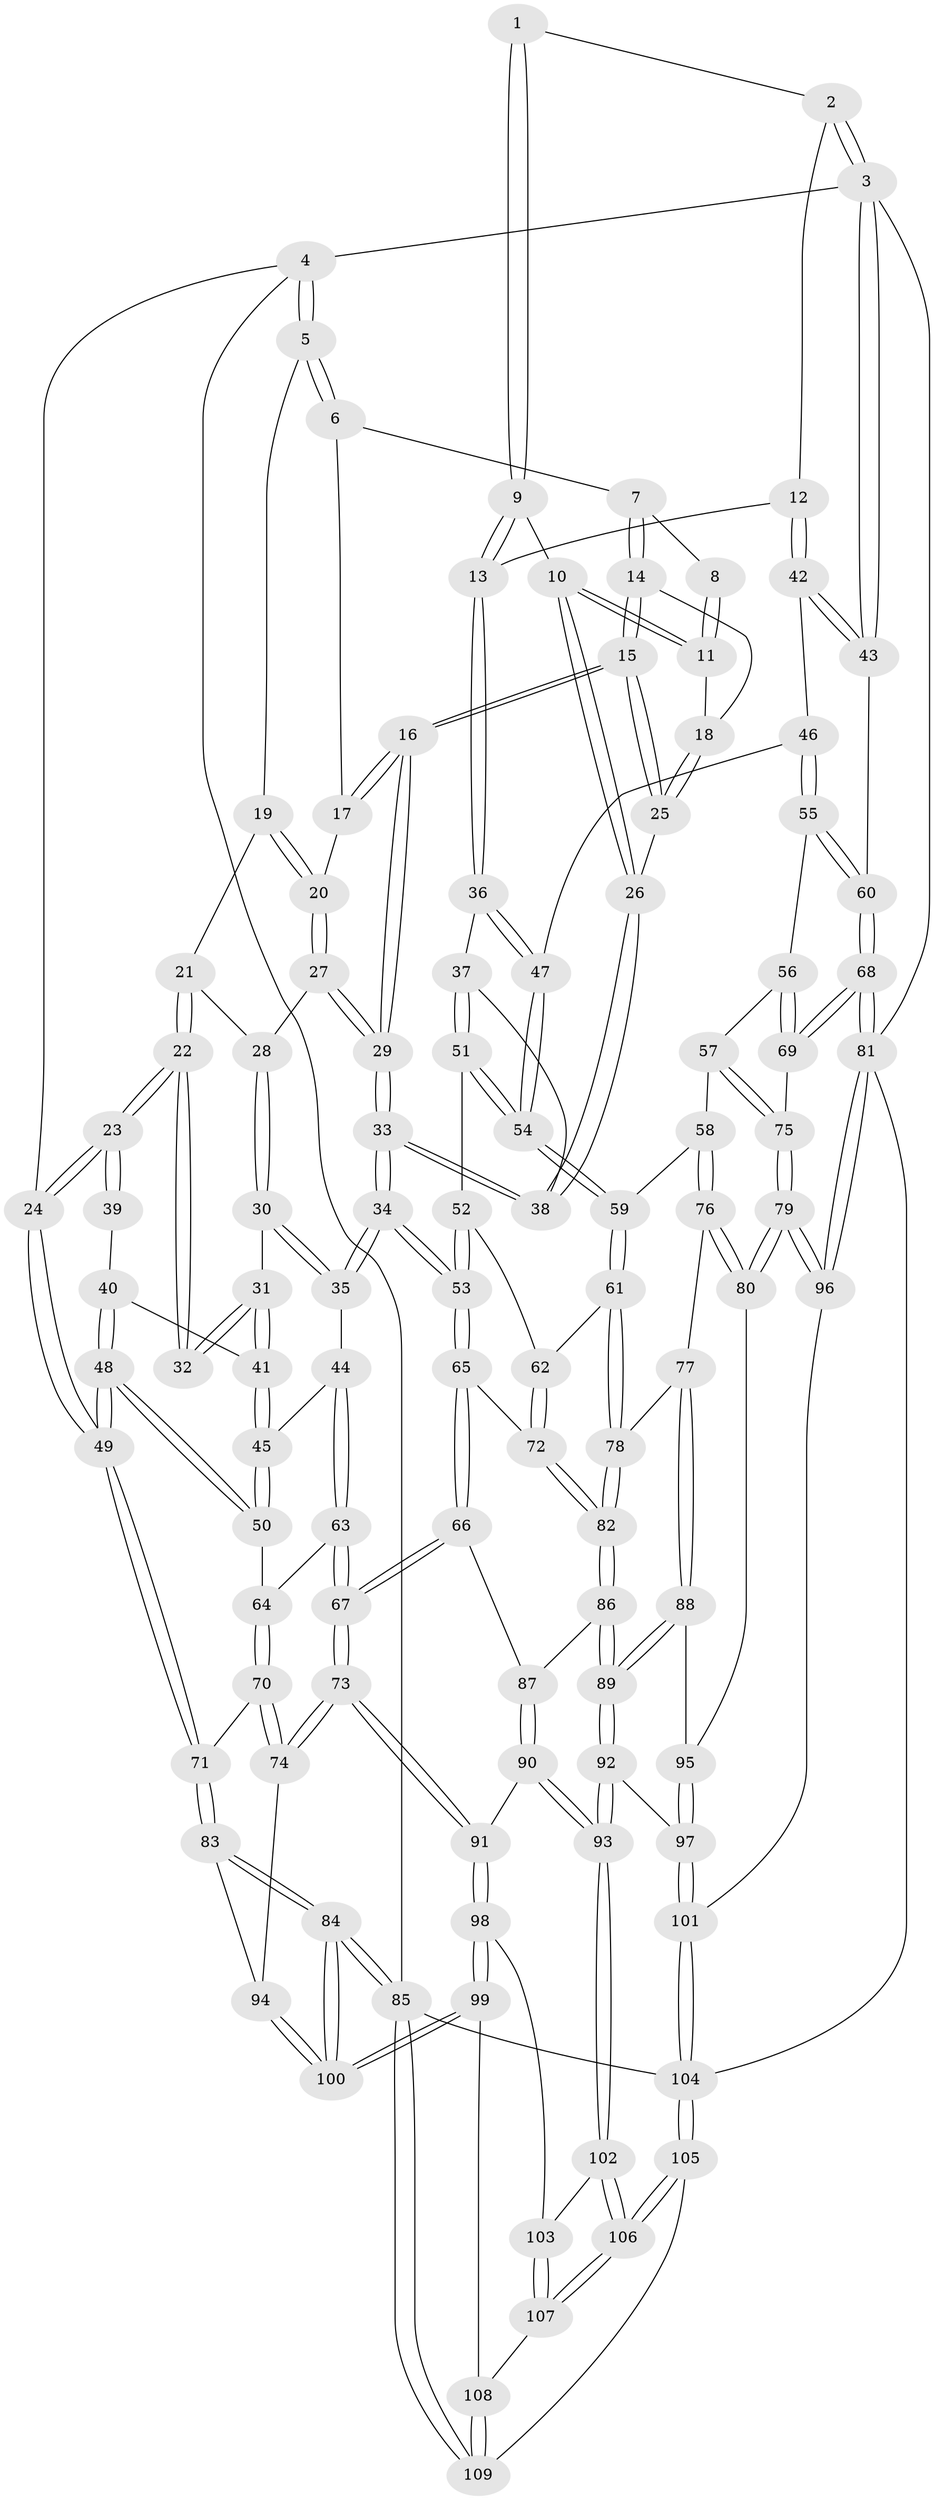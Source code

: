 // Generated by graph-tools (version 1.1) at 2025/11/02/27/25 16:11:52]
// undirected, 109 vertices, 269 edges
graph export_dot {
graph [start="1"]
  node [color=gray90,style=filled];
  1 [pos="+0.5643213309763573+0"];
  2 [pos="+0.7456181170654046+0"];
  3 [pos="+1+0"];
  4 [pos="+0+0"];
  5 [pos="+0+0"];
  6 [pos="+0.33772796018550066+0"];
  7 [pos="+0.45523091144123545+0"];
  8 [pos="+0.47807473917390303+0"];
  9 [pos="+0.64490476632841+0.13095670985340596"];
  10 [pos="+0.6390046436539443+0.13506520021336568"];
  11 [pos="+0.5174365135632735+0.12890210249521203"];
  12 [pos="+0.7969422692294496+0.16466773051699743"];
  13 [pos="+0.7517507412368396+0.1904090470521679"];
  14 [pos="+0.4459345221776502+0"];
  15 [pos="+0.39491090519471506+0.19390959493311052"];
  16 [pos="+0.3708452898361662+0.2146048146204239"];
  17 [pos="+0.28323163903741855+0"];
  18 [pos="+0.49180163543037553+0.13209628308884822"];
  19 [pos="+0.08358609213006546+0.021564655779199682"];
  20 [pos="+0.19135103548388138+0.09893861150991694"];
  21 [pos="+0.04304532663415551+0.12588635537484952"];
  22 [pos="+0+0.15009198616721348"];
  23 [pos="+0+0.15186184297893585"];
  24 [pos="+0+0.14552803993153549"];
  25 [pos="+0.457207269969658+0.17936206826489778"];
  26 [pos="+0.5641333175314266+0.21726456002579272"];
  27 [pos="+0.18923838608906685+0.10716399316983474"];
  28 [pos="+0.17642197423796258+0.12050305339236378"];
  29 [pos="+0.36425459631352886+0.2249502692959881"];
  30 [pos="+0.1600564816655722+0.23602222510035176"];
  31 [pos="+0.13918744032188043+0.2438196131148264"];
  32 [pos="+0.06043360693658387+0.2106753616928722"];
  33 [pos="+0.3532689314454961+0.33421949912819"];
  34 [pos="+0.3420364540158028+0.3598942371784941"];
  35 [pos="+0.2951687574053467+0.362404578465075"];
  36 [pos="+0.7480385205818916+0.29985762123530363"];
  37 [pos="+0.5824874749919183+0.3063469584788899"];
  38 [pos="+0.5553860162331777+0.26648465512190345"];
  39 [pos="+0.06312234842152598+0.26893454212911827"];
  40 [pos="+0.09435906151036612+0.2894144547223931"];
  41 [pos="+0.09809934250100162+0.2869506540514333"];
  42 [pos="+1+0.11860560740952165"];
  43 [pos="+1+0.037294292213823625"];
  44 [pos="+0.2579203152841105+0.38416944062980785"];
  45 [pos="+0.1822238137287829+0.3884537602107421"];
  46 [pos="+0.8308541065073852+0.3592800748609187"];
  47 [pos="+0.7563464811151098+0.32378608610034937"];
  48 [pos="+0.008791903706194364+0.4117488029247907"];
  49 [pos="+0+0.40456737793194625"];
  50 [pos="+0.02758648730294662+0.41920263549438247"];
  51 [pos="+0.5684885683273955+0.3961512719790836"];
  52 [pos="+0.5525864833637486+0.40493569542316865"];
  53 [pos="+0.37692885101135065+0.40895554518237837"];
  54 [pos="+0.6873207718084917+0.43084169275358425"];
  55 [pos="+0.8508697903507086+0.3767584513760186"];
  56 [pos="+0.8469943872392026+0.4742811922262694"];
  57 [pos="+0.8164776874558054+0.5147732298823966"];
  58 [pos="+0.8108917314661158+0.5171050057820387"];
  59 [pos="+0.6904068985213703+0.4561995314795591"];
  60 [pos="+1+0.3758223741352221"];
  61 [pos="+0.6509068593856785+0.539393822833526"];
  62 [pos="+0.565149145422759+0.5059672488903133"];
  63 [pos="+0.1878077588362066+0.5193833132759946"];
  64 [pos="+0.04770561524576183+0.44606723704636525"];
  65 [pos="+0.38946235421139463+0.48972434159142014"];
  66 [pos="+0.28280131676316+0.598718804463554"];
  67 [pos="+0.1854938009997427+0.6416611358705134"];
  68 [pos="+1+0.5422956265748018"];
  69 [pos="+1+0.5490308220761237"];
  70 [pos="+0.10876549503448558+0.6225439422674248"];
  71 [pos="+0+0.41840502899559595"];
  72 [pos="+0.45474819288142565+0.5638306428800373"];
  73 [pos="+0.1778080561914015+0.6519700849658681"];
  74 [pos="+0.12906683981205258+0.6522456410848475"];
  75 [pos="+0.9336594879007507+0.6134715589800906"];
  76 [pos="+0.7538519743417798+0.6377951031706158"];
  77 [pos="+0.6618385318634927+0.5907193930749911"];
  78 [pos="+0.6537484962196827+0.5673824848378272"];
  79 [pos="+0.8170261196804235+0.724555069314122"];
  80 [pos="+0.7854892637258918+0.6948942027271073"];
  81 [pos="+1+0.8799731272015104"];
  82 [pos="+0.46169277547460674+0.5844739715289954"];
  83 [pos="+0+0.6807919097246712"];
  84 [pos="+0+1"];
  85 [pos="+0+1"];
  86 [pos="+0.46517669028305225+0.6112476695473044"];
  87 [pos="+0.36624680135948623+0.6656905403859861"];
  88 [pos="+0.5758473457171851+0.6826772008517584"];
  89 [pos="+0.524847748559103+0.7149715799458095"];
  90 [pos="+0.3294962217236992+0.7932925186260109"];
  91 [pos="+0.2546166623700353+0.7861864892737401"];
  92 [pos="+0.5175869854720908+0.7683950651181004"];
  93 [pos="+0.4001049201447125+0.8252837502036161"];
  94 [pos="+0.10602758100590376+0.6656534259896182"];
  95 [pos="+0.6936823926304034+0.7159252691645757"];
  96 [pos="+0.8319676473063877+0.8061011574069573"];
  97 [pos="+0.581327961904803+0.820152332673884"];
  98 [pos="+0.21444807029356008+0.8436690187864143"];
  99 [pos="+0.17278775640138153+0.8859245622241124"];
  100 [pos="+0+0.9649174548937854"];
  101 [pos="+0.7106167188995878+0.9714707488633019"];
  102 [pos="+0.4009716575588141+0.859605021517521"];
  103 [pos="+0.2878903764300945+0.9265832610895492"];
  104 [pos="+0.6943890317195658+1"];
  105 [pos="+0.452065349063633+1"];
  106 [pos="+0.4147005384644681+1"];
  107 [pos="+0.3044830147997249+0.9636782632789305"];
  108 [pos="+0.22786689940550878+0.950175342751294"];
  109 [pos="+0.29929457197316905+1"];
  1 -- 2;
  1 -- 9;
  1 -- 9;
  2 -- 3;
  2 -- 3;
  2 -- 12;
  3 -- 4;
  3 -- 43;
  3 -- 43;
  3 -- 81;
  4 -- 5;
  4 -- 5;
  4 -- 24;
  4 -- 85;
  5 -- 6;
  5 -- 6;
  5 -- 19;
  6 -- 7;
  6 -- 17;
  7 -- 8;
  7 -- 14;
  7 -- 14;
  8 -- 11;
  8 -- 11;
  9 -- 10;
  9 -- 13;
  9 -- 13;
  10 -- 11;
  10 -- 11;
  10 -- 26;
  10 -- 26;
  11 -- 18;
  12 -- 13;
  12 -- 42;
  12 -- 42;
  13 -- 36;
  13 -- 36;
  14 -- 15;
  14 -- 15;
  14 -- 18;
  15 -- 16;
  15 -- 16;
  15 -- 25;
  15 -- 25;
  16 -- 17;
  16 -- 17;
  16 -- 29;
  16 -- 29;
  17 -- 20;
  18 -- 25;
  18 -- 25;
  19 -- 20;
  19 -- 20;
  19 -- 21;
  20 -- 27;
  20 -- 27;
  21 -- 22;
  21 -- 22;
  21 -- 28;
  22 -- 23;
  22 -- 23;
  22 -- 32;
  22 -- 32;
  23 -- 24;
  23 -- 24;
  23 -- 39;
  23 -- 39;
  24 -- 49;
  24 -- 49;
  25 -- 26;
  26 -- 38;
  26 -- 38;
  27 -- 28;
  27 -- 29;
  27 -- 29;
  28 -- 30;
  28 -- 30;
  29 -- 33;
  29 -- 33;
  30 -- 31;
  30 -- 35;
  30 -- 35;
  31 -- 32;
  31 -- 32;
  31 -- 41;
  31 -- 41;
  33 -- 34;
  33 -- 34;
  33 -- 38;
  33 -- 38;
  34 -- 35;
  34 -- 35;
  34 -- 53;
  34 -- 53;
  35 -- 44;
  36 -- 37;
  36 -- 47;
  36 -- 47;
  37 -- 38;
  37 -- 51;
  37 -- 51;
  39 -- 40;
  40 -- 41;
  40 -- 48;
  40 -- 48;
  41 -- 45;
  41 -- 45;
  42 -- 43;
  42 -- 43;
  42 -- 46;
  43 -- 60;
  44 -- 45;
  44 -- 63;
  44 -- 63;
  45 -- 50;
  45 -- 50;
  46 -- 47;
  46 -- 55;
  46 -- 55;
  47 -- 54;
  47 -- 54;
  48 -- 49;
  48 -- 49;
  48 -- 50;
  48 -- 50;
  49 -- 71;
  49 -- 71;
  50 -- 64;
  51 -- 52;
  51 -- 54;
  51 -- 54;
  52 -- 53;
  52 -- 53;
  52 -- 62;
  53 -- 65;
  53 -- 65;
  54 -- 59;
  54 -- 59;
  55 -- 56;
  55 -- 60;
  55 -- 60;
  56 -- 57;
  56 -- 69;
  56 -- 69;
  57 -- 58;
  57 -- 75;
  57 -- 75;
  58 -- 59;
  58 -- 76;
  58 -- 76;
  59 -- 61;
  59 -- 61;
  60 -- 68;
  60 -- 68;
  61 -- 62;
  61 -- 78;
  61 -- 78;
  62 -- 72;
  62 -- 72;
  63 -- 64;
  63 -- 67;
  63 -- 67;
  64 -- 70;
  64 -- 70;
  65 -- 66;
  65 -- 66;
  65 -- 72;
  66 -- 67;
  66 -- 67;
  66 -- 87;
  67 -- 73;
  67 -- 73;
  68 -- 69;
  68 -- 69;
  68 -- 81;
  68 -- 81;
  69 -- 75;
  70 -- 71;
  70 -- 74;
  70 -- 74;
  71 -- 83;
  71 -- 83;
  72 -- 82;
  72 -- 82;
  73 -- 74;
  73 -- 74;
  73 -- 91;
  73 -- 91;
  74 -- 94;
  75 -- 79;
  75 -- 79;
  76 -- 77;
  76 -- 80;
  76 -- 80;
  77 -- 78;
  77 -- 88;
  77 -- 88;
  78 -- 82;
  78 -- 82;
  79 -- 80;
  79 -- 80;
  79 -- 96;
  79 -- 96;
  80 -- 95;
  81 -- 96;
  81 -- 96;
  81 -- 104;
  82 -- 86;
  82 -- 86;
  83 -- 84;
  83 -- 84;
  83 -- 94;
  84 -- 85;
  84 -- 85;
  84 -- 100;
  84 -- 100;
  85 -- 109;
  85 -- 109;
  85 -- 104;
  86 -- 87;
  86 -- 89;
  86 -- 89;
  87 -- 90;
  87 -- 90;
  88 -- 89;
  88 -- 89;
  88 -- 95;
  89 -- 92;
  89 -- 92;
  90 -- 91;
  90 -- 93;
  90 -- 93;
  91 -- 98;
  91 -- 98;
  92 -- 93;
  92 -- 93;
  92 -- 97;
  93 -- 102;
  93 -- 102;
  94 -- 100;
  94 -- 100;
  95 -- 97;
  95 -- 97;
  96 -- 101;
  97 -- 101;
  97 -- 101;
  98 -- 99;
  98 -- 99;
  98 -- 103;
  99 -- 100;
  99 -- 100;
  99 -- 108;
  101 -- 104;
  101 -- 104;
  102 -- 103;
  102 -- 106;
  102 -- 106;
  103 -- 107;
  103 -- 107;
  104 -- 105;
  104 -- 105;
  105 -- 106;
  105 -- 106;
  105 -- 109;
  106 -- 107;
  106 -- 107;
  107 -- 108;
  108 -- 109;
  108 -- 109;
}
